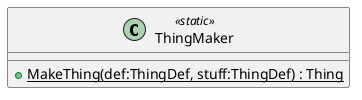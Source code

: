 @startuml
class ThingMaker <<static>> {
    + {static} MakeThing(def:ThingDef, stuff:ThingDef) : Thing
}
@enduml
